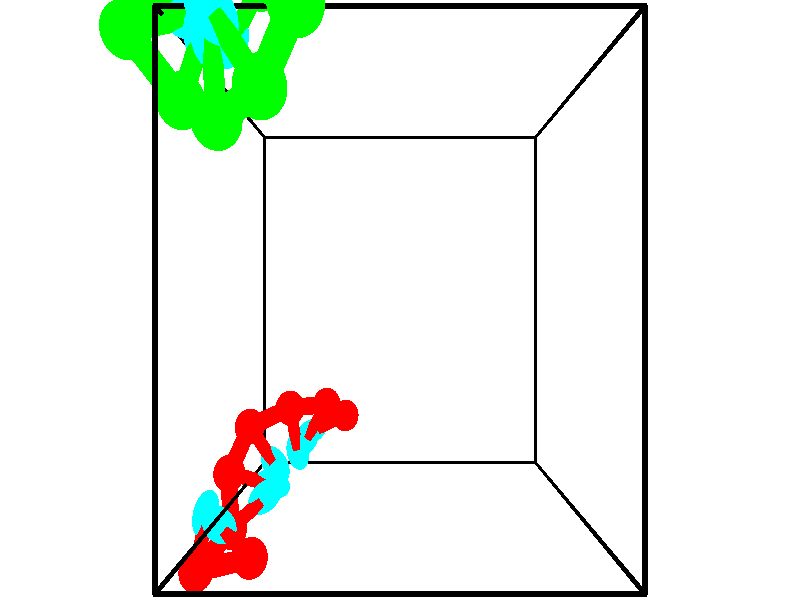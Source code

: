 // switches for output
#declare DRAW_BASES = 1; // possible values are 0, 1; only relevant for DNA ribbons
#declare DRAW_BASES_TYPE = 3; // possible values are 1, 2, 3; only relevant for DNA ribbons
#declare DRAW_FOG = 0; // set to 1 to enable fog

#include "colors.inc"

#include "transforms.inc"
background { rgb <1, 1, 1>}

#default {
   normal{
       ripples 0.25
       frequency 0.20
       turbulence 0.2
       lambda 5
   }
	finish {
		phong 0.1
		phong_size 40.
	}
}

// original window dimensions: 1024x640


// camera settings

camera {
	sky <-0, 1, 0>
	up <-0, 1, 0>
	right 1.6 * <1, 0, 0>
	location <2.5, 2.5, 11.1562>
	look_at <2.5, 2.5, 2.5>
	direction <0, 0, -8.6562>
	angle 67.0682
}


# declare cpy_camera_pos = <2.5, 2.5, 11.1562>;
# if (DRAW_FOG = 1)
fog {
	fog_type 2
	up vnormalize(cpy_camera_pos)
	color rgbt<1,1,1,0.3>
	distance 1e-5
	fog_alt 3e-3
	fog_offset 4
}
# end


// LIGHTS

# declare lum = 6;
global_settings {
	ambient_light rgb lum * <0.05, 0.05, 0.05>
	max_trace_level 15
}# declare cpy_direct_light_amount = 0.25;
light_source
{	1000 * <-1, -1, 1>,
	rgb lum * cpy_direct_light_amount
	parallel
}

light_source
{	1000 * <1, 1, -1>,
	rgb lum * cpy_direct_light_amount
	parallel
}

// strand 0

// nucleotide -1

// particle -1
sphere {
	<0.277201, -0.700940, 2.177922> 0.250000
	pigment { color rgbt <1,0,0,0> }
	no_shadow
}
cylinder {
	<0.063812, -0.411053, 2.352365>,  <-0.064221, -0.237120, 2.457032>, 0.100000
	pigment { color rgbt <1,0,0,0> }
	no_shadow
}
cylinder {
	<0.063812, -0.411053, 2.352365>,  <0.277201, -0.700940, 2.177922>, 0.100000
	pigment { color rgbt <1,0,0,0> }
	no_shadow
}

// particle -1
sphere {
	<0.063812, -0.411053, 2.352365> 0.100000
	pigment { color rgbt <1,0,0,0> }
	no_shadow
}
sphere {
	0, 1
	scale<0.080000,0.200000,0.300000>
	matrix <-0.495303, 0.150285, -0.855622,
		-0.685625, -0.672457, 0.278782,
		-0.533473, 0.724718, 0.436110,
		-0.096229, -0.193637, 2.483198>
	pigment { color rgbt <0,1,1,0> }
	no_shadow
}
cylinder {
	<-0.499959, -0.827303, 2.262382>,  <0.277201, -0.700940, 2.177922>, 0.130000
	pigment { color rgbt <1,0,0,0> }
	no_shadow
}

// nucleotide -1

// particle -1
sphere {
	<-0.499959, -0.827303, 2.262382> 0.250000
	pigment { color rgbt <1,0,0,0> }
	no_shadow
}
cylinder {
	<-0.426182, -0.434746, 2.241028>,  <-0.381915, -0.199212, 2.228216>, 0.100000
	pigment { color rgbt <1,0,0,0> }
	no_shadow
}
cylinder {
	<-0.426182, -0.434746, 2.241028>,  <-0.499959, -0.827303, 2.262382>, 0.100000
	pigment { color rgbt <1,0,0,0> }
	no_shadow
}

// particle -1
sphere {
	<-0.426182, -0.434746, 2.241028> 0.100000
	pigment { color rgbt <1,0,0,0> }
	no_shadow
}
sphere {
	0, 1
	scale<0.080000,0.200000,0.300000>
	matrix <-0.636873, 0.077971, -0.767016,
		-0.748581, 0.175470, 0.639403,
		0.184443, 0.981392, -0.053384,
		-0.370849, -0.140328, 2.225013>
	pigment { color rgbt <0,1,1,0> }
	no_shadow
}
cylinder {
	<-0.174819, -0.522333, 1.620656>,  <-0.499959, -0.827303, 2.262382>, 0.130000
	pigment { color rgbt <1,0,0,0> }
	no_shadow
}

// nucleotide -1

// particle -1
sphere {
	<-0.174819, -0.522333, 1.620656> 0.250000
	pigment { color rgbt <1,0,0,0> }
	no_shadow
}
cylinder {
	<0.138008, -0.273173, 1.628323>,  <0.325704, -0.123677, 1.632923>, 0.100000
	pigment { color rgbt <1,0,0,0> }
	no_shadow
}
cylinder {
	<0.138008, -0.273173, 1.628323>,  <-0.174819, -0.522333, 1.620656>, 0.100000
	pigment { color rgbt <1,0,0,0> }
	no_shadow
}

// particle -1
sphere {
	<0.138008, -0.273173, 1.628323> 0.100000
	pigment { color rgbt <1,0,0,0> }
	no_shadow
}
sphere {
	0, 1
	scale<0.080000,0.200000,0.300000>
	matrix <-0.078521, 0.129002, -0.988531,
		-0.618228, 0.771592, 0.149799,
		0.782067, 0.622900, 0.019166,
		0.372628, -0.086303, 1.634073>
	pigment { color rgbt <0,1,1,0> }
	no_shadow
}
cylinder {
	<-0.275624, 0.152863, 1.342586>,  <-0.174819, -0.522333, 1.620656>, 0.130000
	pigment { color rgbt <1,0,0,0> }
	no_shadow
}

// nucleotide -1

// particle -1
sphere {
	<-0.275624, 0.152863, 1.342586> 0.250000
	pigment { color rgbt <1,0,0,0> }
	no_shadow
}
cylinder {
	<0.106693, 0.051278, 1.283306>,  <0.336084, -0.009673, 1.247738>, 0.100000
	pigment { color rgbt <1,0,0,0> }
	no_shadow
}
cylinder {
	<0.106693, 0.051278, 1.283306>,  <-0.275624, 0.152863, 1.342586>, 0.100000
	pigment { color rgbt <1,0,0,0> }
	no_shadow
}

// particle -1
sphere {
	<0.106693, 0.051278, 1.283306> 0.100000
	pigment { color rgbt <1,0,0,0> }
	no_shadow
}
sphere {
	0, 1
	scale<0.080000,0.200000,0.300000>
	matrix <-0.119637, 0.124529, -0.984977,
		0.268601, 0.959165, 0.088641,
		0.955793, -0.253961, -0.148200,
		0.393431, -0.024910, 1.238846>
	pigment { color rgbt <0,1,1,0> }
	no_shadow
}
cylinder {
	<-0.063932, 0.699301, 0.846817>,  <-0.275624, 0.152863, 1.342586>, 0.130000
	pigment { color rgbt <1,0,0,0> }
	no_shadow
}

// nucleotide -1

// particle -1
sphere {
	<-0.063932, 0.699301, 0.846817> 0.250000
	pigment { color rgbt <1,0,0,0> }
	no_shadow
}
cylinder {
	<0.179348, 0.382753, 0.822063>,  <0.325316, 0.192825, 0.807211>, 0.100000
	pigment { color rgbt <1,0,0,0> }
	no_shadow
}
cylinder {
	<0.179348, 0.382753, 0.822063>,  <-0.063932, 0.699301, 0.846817>, 0.100000
	pigment { color rgbt <1,0,0,0> }
	no_shadow
}

// particle -1
sphere {
	<0.179348, 0.382753, 0.822063> 0.100000
	pigment { color rgbt <1,0,0,0> }
	no_shadow
}
sphere {
	0, 1
	scale<0.080000,0.200000,0.300000>
	matrix <-0.077803, 0.018154, -0.996803,
		0.789962, 0.611070, -0.050529,
		0.608200, -0.791368, -0.061884,
		0.361808, 0.145343, 0.803498>
	pigment { color rgbt <0,1,1,0> }
	no_shadow
}
cylinder {
	<0.574774, 0.923623, 0.576911>,  <-0.063932, 0.699301, 0.846817>, 0.130000
	pigment { color rgbt <1,0,0,0> }
	no_shadow
}

// nucleotide -1

// particle -1
sphere {
	<0.574774, 0.923623, 0.576911> 0.250000
	pigment { color rgbt <1,0,0,0> }
	no_shadow
}
cylinder {
	<0.636150, 0.541069, 0.477486>,  <0.672976, 0.311537, 0.417831>, 0.100000
	pigment { color rgbt <1,0,0,0> }
	no_shadow
}
cylinder {
	<0.636150, 0.541069, 0.477486>,  <0.574774, 0.923623, 0.576911>, 0.100000
	pigment { color rgbt <1,0,0,0> }
	no_shadow
}

// particle -1
sphere {
	<0.636150, 0.541069, 0.477486> 0.100000
	pigment { color rgbt <1,0,0,0> }
	no_shadow
}
sphere {
	0, 1
	scale<0.080000,0.200000,0.300000>
	matrix <-0.014113, 0.249395, -0.968299,
		0.988057, 0.152085, 0.024770,
		0.153441, -0.956385, -0.248562,
		0.682183, 0.254153, 0.402917>
	pigment { color rgbt <0,1,1,0> }
	no_shadow
}
cylinder {
	<1.162754, 0.916193, 0.154749>,  <0.574774, 0.923623, 0.576911>, 0.130000
	pigment { color rgbt <1,0,0,0> }
	no_shadow
}

// nucleotide -1

// particle -1
sphere {
	<1.162754, 0.916193, 0.154749> 0.250000
	pigment { color rgbt <1,0,0,0> }
	no_shadow
}
cylinder {
	<0.935917, 0.594149, 0.085236>,  <0.799815, 0.400922, 0.043528>, 0.100000
	pigment { color rgbt <1,0,0,0> }
	no_shadow
}
cylinder {
	<0.935917, 0.594149, 0.085236>,  <1.162754, 0.916193, 0.154749>, 0.100000
	pigment { color rgbt <1,0,0,0> }
	no_shadow
}

// particle -1
sphere {
	<0.935917, 0.594149, 0.085236> 0.100000
	pigment { color rgbt <1,0,0,0> }
	no_shadow
}
sphere {
	0, 1
	scale<0.080000,0.200000,0.300000>
	matrix <-0.066204, 0.254864, -0.964708,
		0.820989, -0.535574, -0.197833,
		-0.567093, -0.805112, -0.173783,
		0.765789, 0.352615, 0.033101>
	pigment { color rgbt <0,1,1,0> }
	no_shadow
}
cylinder {
	<1.450535, 0.646333, -0.469803>,  <1.162754, 0.916193, 0.154749>, 0.130000
	pigment { color rgbt <1,0,0,0> }
	no_shadow
}

// nucleotide -1

// particle -1
sphere {
	<1.450535, 0.646333, -0.469803> 0.250000
	pigment { color rgbt <1,0,0,0> }
	no_shadow
}
cylinder {
	<1.078133, 0.507182, -0.425604>,  <0.854691, 0.423691, -0.399085>, 0.100000
	pigment { color rgbt <1,0,0,0> }
	no_shadow
}
cylinder {
	<1.078133, 0.507182, -0.425604>,  <1.450535, 0.646333, -0.469803>, 0.100000
	pigment { color rgbt <1,0,0,0> }
	no_shadow
}

// particle -1
sphere {
	<1.078133, 0.507182, -0.425604> 0.100000
	pigment { color rgbt <1,0,0,0> }
	no_shadow
}
sphere {
	0, 1
	scale<0.080000,0.200000,0.300000>
	matrix <-0.203851, 0.244439, -0.947995,
		0.302783, -0.905111, -0.298490,
		-0.931003, -0.347884, 0.110496,
		0.798831, 0.402818, -0.392455>
	pigment { color rgbt <0,1,1,0> }
	no_shadow
}
// strand 1

// nucleotide -1

// particle -1
sphere {
	<0.718030, 5.820705, 3.484732> 0.250000
	pigment { color rgbt <0,1,0,0> }
	no_shadow
}
cylinder {
	<0.500114, 5.485790, 3.466160>,  <0.369365, 5.284842, 3.455017>, 0.100000
	pigment { color rgbt <0,1,0,0> }
	no_shadow
}
cylinder {
	<0.500114, 5.485790, 3.466160>,  <0.718030, 5.820705, 3.484732>, 0.100000
	pigment { color rgbt <0,1,0,0> }
	no_shadow
}

// particle -1
sphere {
	<0.500114, 5.485790, 3.466160> 0.100000
	pigment { color rgbt <0,1,0,0> }
	no_shadow
}
sphere {
	0, 1
	scale<0.080000,0.200000,0.300000>
	matrix <0.205018, -0.186676, 0.960791,
		-0.813125, 0.513910, 0.273358,
		-0.544790, -0.837286, -0.046430,
		0.336677, 5.234604, 3.452231>
	pigment { color rgbt <0,1,1,0> }
	no_shadow
}
cylinder {
	<0.044751, 5.843271, 3.898628>,  <0.718030, 5.820705, 3.484732>, 0.130000
	pigment { color rgbt <0,1,0,0> }
	no_shadow
}

// nucleotide -1

// particle -1
sphere {
	<0.044751, 5.843271, 3.898628> 0.250000
	pigment { color rgbt <0,1,0,0> }
	no_shadow
}
cylinder {
	<0.212502, 5.481205, 3.870922>,  <0.313152, 5.263965, 3.854299>, 0.100000
	pigment { color rgbt <0,1,0,0> }
	no_shadow
}
cylinder {
	<0.212502, 5.481205, 3.870922>,  <0.044751, 5.843271, 3.898628>, 0.100000
	pigment { color rgbt <0,1,0,0> }
	no_shadow
}

// particle -1
sphere {
	<0.212502, 5.481205, 3.870922> 0.100000
	pigment { color rgbt <0,1,0,0> }
	no_shadow
}
sphere {
	0, 1
	scale<0.080000,0.200000,0.300000>
	matrix <0.036700, -0.059331, 0.997563,
		-0.907070, -0.420897, 0.008337,
		0.419377, -0.905166, -0.069264,
		0.338315, 5.209655, 3.850143>
	pigment { color rgbt <0,1,1,0> }
	no_shadow
}
cylinder {
	<-0.389365, 5.423511, 4.349620>,  <0.044751, 5.843271, 3.898628>, 0.130000
	pigment { color rgbt <0,1,0,0> }
	no_shadow
}

// nucleotide -1

// particle -1
sphere {
	<-0.389365, 5.423511, 4.349620> 0.250000
	pigment { color rgbt <0,1,0,0> }
	no_shadow
}
cylinder {
	<-0.022118, 5.284258, 4.273869>,  <0.198231, 5.200706, 4.228417>, 0.100000
	pigment { color rgbt <0,1,0,0> }
	no_shadow
}
cylinder {
	<-0.022118, 5.284258, 4.273869>,  <-0.389365, 5.423511, 4.349620>, 0.100000
	pigment { color rgbt <0,1,0,0> }
	no_shadow
}

// particle -1
sphere {
	<-0.022118, 5.284258, 4.273869> 0.100000
	pigment { color rgbt <0,1,0,0> }
	no_shadow
}
sphere {
	0, 1
	scale<0.080000,0.200000,0.300000>
	matrix <0.167383, -0.092511, 0.981542,
		-0.359227, -0.932869, -0.026664,
		0.918117, -0.348133, -0.189379,
		0.253318, 5.179818, 4.217055>
	pigment { color rgbt <0,1,1,0> }
	no_shadow
}
cylinder {
	<-0.350185, 4.840374, 4.882582>,  <-0.389365, 5.423511, 4.349620>, 0.130000
	pigment { color rgbt <0,1,0,0> }
	no_shadow
}

// nucleotide -1

// particle -1
sphere {
	<-0.350185, 4.840374, 4.882582> 0.250000
	pigment { color rgbt <0,1,0,0> }
	no_shadow
}
cylinder {
	<0.006111, 4.959995, 4.745674>,  <0.219889, 5.031768, 4.663529>, 0.100000
	pigment { color rgbt <0,1,0,0> }
	no_shadow
}
cylinder {
	<0.006111, 4.959995, 4.745674>,  <-0.350185, 4.840374, 4.882582>, 0.100000
	pigment { color rgbt <0,1,0,0> }
	no_shadow
}

// particle -1
sphere {
	<0.006111, 4.959995, 4.745674> 0.100000
	pigment { color rgbt <0,1,0,0> }
	no_shadow
}
sphere {
	0, 1
	scale<0.080000,0.200000,0.300000>
	matrix <0.389744, -0.115125, 0.913699,
		0.233839, -0.947267, -0.219100,
		0.890741, 0.299052, -0.342271,
		0.273333, 5.049711, 4.642993>
	pigment { color rgbt <0,1,1,0> }
	no_shadow
}
cylinder {
	<0.180584, 4.254770, 4.766591>,  <-0.350185, 4.840374, 4.882582>, 0.130000
	pigment { color rgbt <0,1,0,0> }
	no_shadow
}

// nucleotide -1

// particle -1
sphere {
	<0.180584, 4.254770, 4.766591> 0.250000
	pigment { color rgbt <0,1,0,0> }
	no_shadow
}
cylinder {
	<0.357208, 4.600840, 4.861668>,  <0.463183, 4.808481, 4.918714>, 0.100000
	pigment { color rgbt <0,1,0,0> }
	no_shadow
}
cylinder {
	<0.357208, 4.600840, 4.861668>,  <0.180584, 4.254770, 4.766591>, 0.100000
	pigment { color rgbt <0,1,0,0> }
	no_shadow
}

// particle -1
sphere {
	<0.357208, 4.600840, 4.861668> 0.100000
	pigment { color rgbt <0,1,0,0> }
	no_shadow
}
sphere {
	0, 1
	scale<0.080000,0.200000,0.300000>
	matrix <0.324533, -0.400988, 0.856672,
		0.836482, -0.301135, -0.457838,
		0.441562, 0.865174, 0.237691,
		0.489677, 4.860392, 4.932975>
	pigment { color rgbt <0,1,1,0> }
	no_shadow
}
cylinder {
	<0.667883, 3.996269, 5.124697>,  <0.180584, 4.254770, 4.766591>, 0.130000
	pigment { color rgbt <0,1,0,0> }
	no_shadow
}

// nucleotide -1

// particle -1
sphere {
	<0.667883, 3.996269, 5.124697> 0.250000
	pigment { color rgbt <0,1,0,0> }
	no_shadow
}
cylinder {
	<0.666122, 4.384041, 5.222828>,  <0.665066, 4.616704, 5.281707>, 0.100000
	pigment { color rgbt <0,1,0,0> }
	no_shadow
}
cylinder {
	<0.666122, 4.384041, 5.222828>,  <0.667883, 3.996269, 5.124697>, 0.100000
	pigment { color rgbt <0,1,0,0> }
	no_shadow
}

// particle -1
sphere {
	<0.666122, 4.384041, 5.222828> 0.100000
	pigment { color rgbt <0,1,0,0> }
	no_shadow
}
sphere {
	0, 1
	scale<0.080000,0.200000,0.300000>
	matrix <0.295542, -0.233110, 0.926453,
		0.955319, 0.076582, -0.285482,
		-0.004400, 0.969430, 0.245328,
		0.664802, 4.674870, 5.296426>
	pigment { color rgbt <0,1,1,0> }
	no_shadow
}
cylinder {
	<1.209529, 4.135766, 5.599089>,  <0.667883, 3.996269, 5.124697>, 0.130000
	pigment { color rgbt <0,1,0,0> }
	no_shadow
}

// nucleotide -1

// particle -1
sphere {
	<1.209529, 4.135766, 5.599089> 0.250000
	pigment { color rgbt <0,1,0,0> }
	no_shadow
}
cylinder {
	<0.971283, 4.450603, 5.663246>,  <0.828335, 4.639506, 5.701741>, 0.100000
	pigment { color rgbt <0,1,0,0> }
	no_shadow
}
cylinder {
	<0.971283, 4.450603, 5.663246>,  <1.209529, 4.135766, 5.599089>, 0.100000
	pigment { color rgbt <0,1,0,0> }
	no_shadow
}

// particle -1
sphere {
	<0.971283, 4.450603, 5.663246> 0.100000
	pigment { color rgbt <0,1,0,0> }
	no_shadow
}
sphere {
	0, 1
	scale<0.080000,0.200000,0.300000>
	matrix <0.217985, -0.033805, 0.975366,
		0.773127, 0.615907, -0.151439,
		-0.595616, 0.787093, 0.160394,
		0.792598, 4.686731, 5.711364>
	pigment { color rgbt <0,1,1,0> }
	no_shadow
}
cylinder {
	<1.606980, 4.634381, 5.986376>,  <1.209529, 4.135766, 5.599089>, 0.130000
	pigment { color rgbt <0,1,0,0> }
	no_shadow
}

// nucleotide -1

// particle -1
sphere {
	<1.606980, 4.634381, 5.986376> 0.250000
	pigment { color rgbt <0,1,0,0> }
	no_shadow
}
cylinder {
	<1.229652, 4.737219, 6.070332>,  <1.003256, 4.798921, 6.120705>, 0.100000
	pigment { color rgbt <0,1,0,0> }
	no_shadow
}
cylinder {
	<1.229652, 4.737219, 6.070332>,  <1.606980, 4.634381, 5.986376>, 0.100000
	pigment { color rgbt <0,1,0,0> }
	no_shadow
}

// particle -1
sphere {
	<1.229652, 4.737219, 6.070332> 0.100000
	pigment { color rgbt <0,1,0,0> }
	no_shadow
}
sphere {
	0, 1
	scale<0.080000,0.200000,0.300000>
	matrix <0.228876, 0.045951, 0.972371,
		0.240346, 0.965293, -0.102188,
		-0.943319, 0.257094, 0.209888,
		0.946657, 4.814347, 6.133298>
	pigment { color rgbt <0,1,1,0> }
	no_shadow
}
// box output
cylinder {
	<0.000000, 0.000000, 0.000000>,  <5.000000, 0.000000, 0.000000>, 0.025000
	pigment { color rgbt <0,0,0,0> }
	no_shadow
}
cylinder {
	<0.000000, 0.000000, 0.000000>,  <0.000000, 5.000000, 0.000000>, 0.025000
	pigment { color rgbt <0,0,0,0> }
	no_shadow
}
cylinder {
	<0.000000, 0.000000, 0.000000>,  <0.000000, 0.000000, 5.000000>, 0.025000
	pigment { color rgbt <0,0,0,0> }
	no_shadow
}
cylinder {
	<5.000000, 5.000000, 5.000000>,  <0.000000, 5.000000, 5.000000>, 0.025000
	pigment { color rgbt <0,0,0,0> }
	no_shadow
}
cylinder {
	<5.000000, 5.000000, 5.000000>,  <5.000000, 0.000000, 5.000000>, 0.025000
	pigment { color rgbt <0,0,0,0> }
	no_shadow
}
cylinder {
	<5.000000, 5.000000, 5.000000>,  <5.000000, 5.000000, 0.000000>, 0.025000
	pigment { color rgbt <0,0,0,0> }
	no_shadow
}
cylinder {
	<0.000000, 0.000000, 5.000000>,  <0.000000, 5.000000, 5.000000>, 0.025000
	pigment { color rgbt <0,0,0,0> }
	no_shadow
}
cylinder {
	<0.000000, 0.000000, 5.000000>,  <5.000000, 0.000000, 5.000000>, 0.025000
	pigment { color rgbt <0,0,0,0> }
	no_shadow
}
cylinder {
	<5.000000, 5.000000, 0.000000>,  <0.000000, 5.000000, 0.000000>, 0.025000
	pigment { color rgbt <0,0,0,0> }
	no_shadow
}
cylinder {
	<5.000000, 5.000000, 0.000000>,  <5.000000, 0.000000, 0.000000>, 0.025000
	pigment { color rgbt <0,0,0,0> }
	no_shadow
}
cylinder {
	<5.000000, 0.000000, 5.000000>,  <5.000000, 0.000000, 0.000000>, 0.025000
	pigment { color rgbt <0,0,0,0> }
	no_shadow
}
cylinder {
	<0.000000, 5.000000, 0.000000>,  <0.000000, 5.000000, 5.000000>, 0.025000
	pigment { color rgbt <0,0,0,0> }
	no_shadow
}
// end of box output
